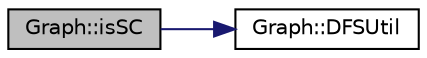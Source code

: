 digraph "Graph::isSC"
{
  edge [fontname="Helvetica",fontsize="10",labelfontname="Helvetica",labelfontsize="10"];
  node [fontname="Helvetica",fontsize="10",shape=record];
  rankdir="LR";
  Node1 [label="Graph::isSC",height=0.2,width=0.4,color="black", fillcolor="grey75", style="filled", fontcolor="black"];
  Node1 -> Node2 [color="midnightblue",fontsize="10",style="solid",fontname="Helvetica"];
  Node2 [label="Graph::DFSUtil",height=0.2,width=0.4,color="black", fillcolor="white", style="filled",URL="$classGraph.html#a47d02784c897a7e0d42a29c698161648"];
}
